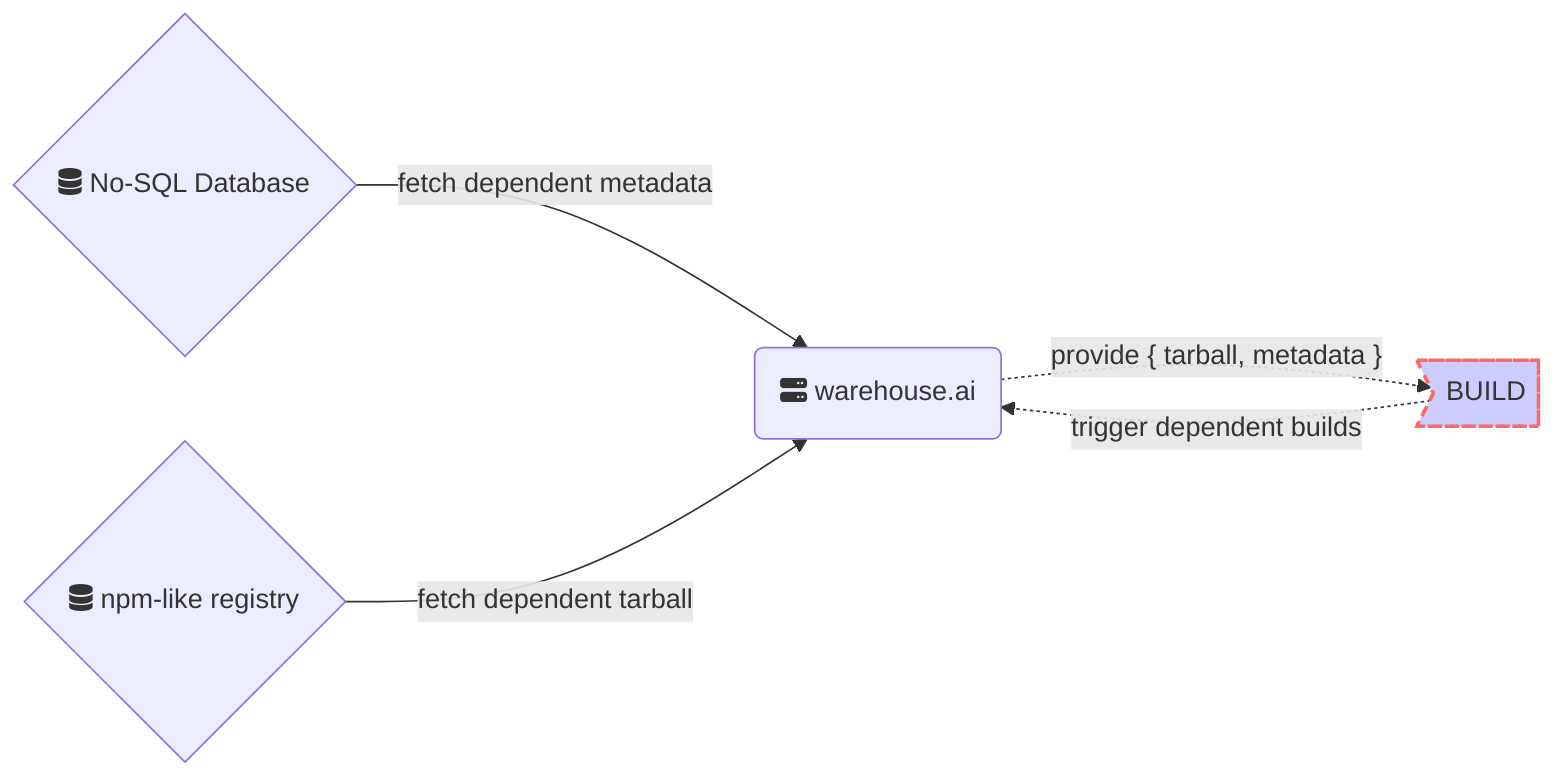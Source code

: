 graph LR
B(fa:fa-server warehouse.ai)
C{fa:fa-database No-SQL Database}
D{fa:fa-database npm-like registry}
E>BUILD]

E -.-> |"trigger dependent builds"| B
C --> |"fetch dependent metadata"| B
D --> |"fetch dependent tarball"| B
B -.-> |"provide { tarball, metadata }"| E

style E fill:#ccf,stroke:#f66,stroke-width:2px,stroke-dasharray: 5, 5